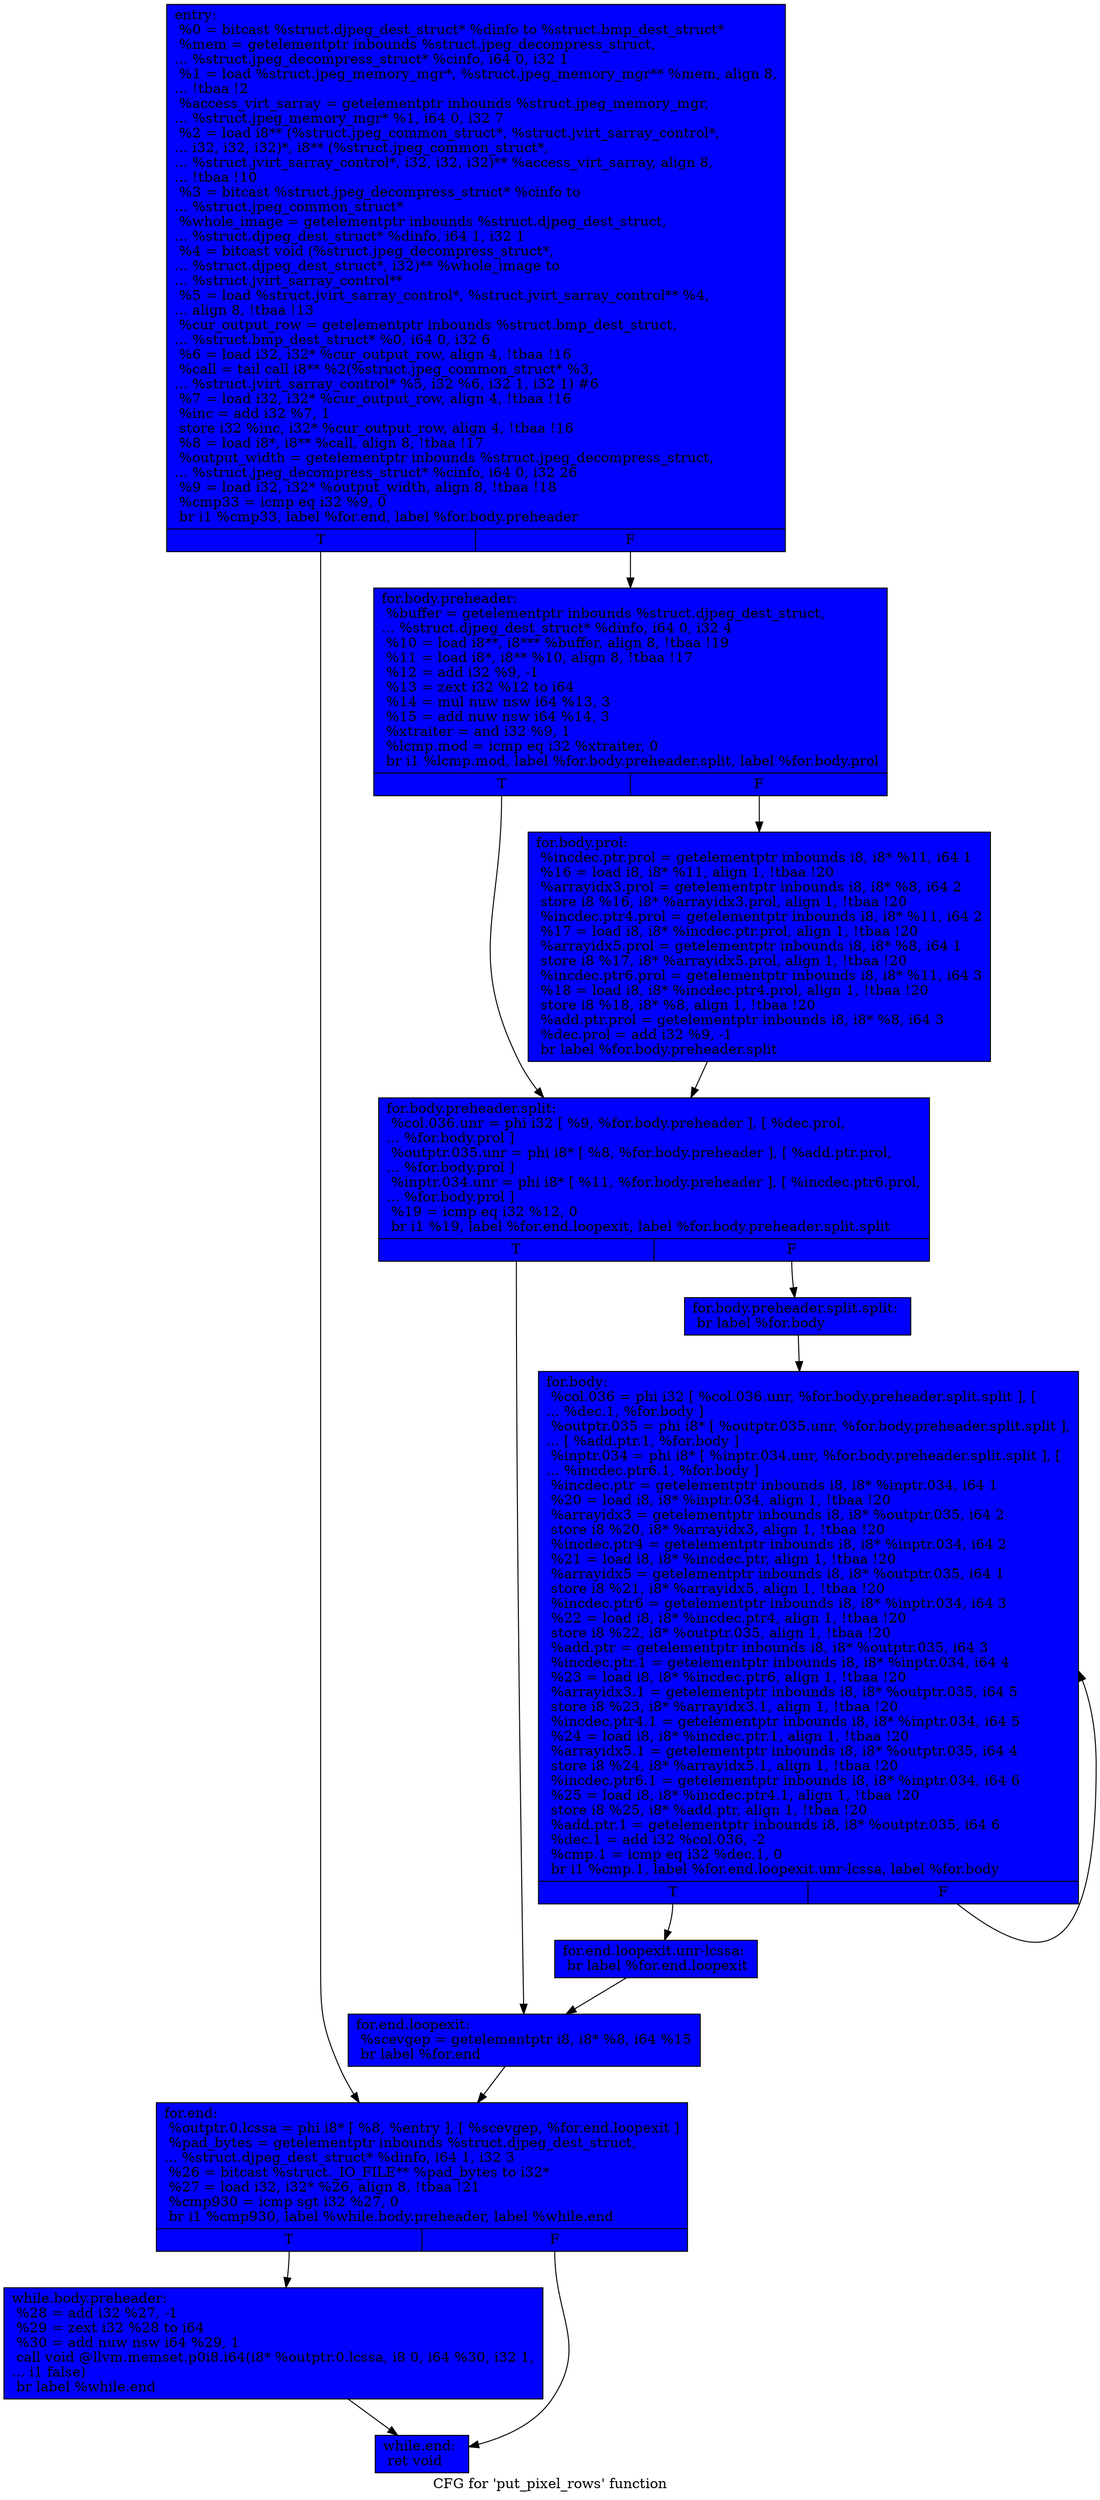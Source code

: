 digraph "CFG for 'put_pixel_rows' function" {
	label="CFG for 'put_pixel_rows' function";

	Node0x4fa1810 [shape=record, style = filled, fillcolor = blue,  style = filled, fillcolor = blue,  style = filled, fillcolor = blue,  style = filled, fillcolor = blue, label="{entry:\l  %0 = bitcast %struct.djpeg_dest_struct* %dinfo to %struct.bmp_dest_struct*\l  %mem = getelementptr inbounds %struct.jpeg_decompress_struct,\l... %struct.jpeg_decompress_struct* %cinfo, i64 0, i32 1\l  %1 = load %struct.jpeg_memory_mgr*, %struct.jpeg_memory_mgr** %mem, align 8,\l... !tbaa !2\l  %access_virt_sarray = getelementptr inbounds %struct.jpeg_memory_mgr,\l... %struct.jpeg_memory_mgr* %1, i64 0, i32 7\l  %2 = load i8** (%struct.jpeg_common_struct*, %struct.jvirt_sarray_control*,\l... i32, i32, i32)*, i8** (%struct.jpeg_common_struct*,\l... %struct.jvirt_sarray_control*, i32, i32, i32)** %access_virt_sarray, align 8,\l... !tbaa !10\l  %3 = bitcast %struct.jpeg_decompress_struct* %cinfo to\l... %struct.jpeg_common_struct*\l  %whole_image = getelementptr inbounds %struct.djpeg_dest_struct,\l... %struct.djpeg_dest_struct* %dinfo, i64 1, i32 1\l  %4 = bitcast void (%struct.jpeg_decompress_struct*,\l... %struct.djpeg_dest_struct*, i32)** %whole_image to\l... %struct.jvirt_sarray_control**\l  %5 = load %struct.jvirt_sarray_control*, %struct.jvirt_sarray_control** %4,\l... align 8, !tbaa !13\l  %cur_output_row = getelementptr inbounds %struct.bmp_dest_struct,\l... %struct.bmp_dest_struct* %0, i64 0, i32 6\l  %6 = load i32, i32* %cur_output_row, align 4, !tbaa !16\l  %call = tail call i8** %2(%struct.jpeg_common_struct* %3,\l... %struct.jvirt_sarray_control* %5, i32 %6, i32 1, i32 1) #6\l  %7 = load i32, i32* %cur_output_row, align 4, !tbaa !16\l  %inc = add i32 %7, 1\l  store i32 %inc, i32* %cur_output_row, align 4, !tbaa !16\l  %8 = load i8*, i8** %call, align 8, !tbaa !17\l  %output_width = getelementptr inbounds %struct.jpeg_decompress_struct,\l... %struct.jpeg_decompress_struct* %cinfo, i64 0, i32 26\l  %9 = load i32, i32* %output_width, align 8, !tbaa !18\l  %cmp33 = icmp eq i32 %9, 0\l  br i1 %cmp33, label %for.end, label %for.body.preheader\l|{<s0>T|<s1>F}}"];
	Node0x4fa1810:s0 -> Node0x4fbe6a0;
	Node0x4fa1810:s1 -> Node0x4fa17a0;
	Node0x4fa17a0 [shape=record, style = filled, fillcolor = blue,  style = filled, fillcolor = blue, label="{for.body.preheader:                               \l  %buffer = getelementptr inbounds %struct.djpeg_dest_struct,\l... %struct.djpeg_dest_struct* %dinfo, i64 0, i32 4\l  %10 = load i8**, i8*** %buffer, align 8, !tbaa !19\l  %11 = load i8*, i8** %10, align 8, !tbaa !17\l  %12 = add i32 %9, -1\l  %13 = zext i32 %12 to i64\l  %14 = mul nuw nsw i64 %13, 3\l  %15 = add nuw nsw i64 %14, 3\l  %xtraiter = and i32 %9, 1\l  %lcmp.mod = icmp eq i32 %xtraiter, 0\l  br i1 %lcmp.mod, label %for.body.preheader.split, label %for.body.prol\l|{<s0>T|<s1>F}}"];
	Node0x4fa17a0:s0 -> Node0x4fa2d80;
	Node0x4fa17a0:s1 -> Node0x4fa2ea0;
	Node0x4fa2ea0 [shape=record, style = filled, fillcolor = blue,  style = filled, fillcolor = blue, label="{for.body.prol:                                    \l  %incdec.ptr.prol = getelementptr inbounds i8, i8* %11, i64 1\l  %16 = load i8, i8* %11, align 1, !tbaa !20\l  %arrayidx3.prol = getelementptr inbounds i8, i8* %8, i64 2\l  store i8 %16, i8* %arrayidx3.prol, align 1, !tbaa !20\l  %incdec.ptr4.prol = getelementptr inbounds i8, i8* %11, i64 2\l  %17 = load i8, i8* %incdec.ptr.prol, align 1, !tbaa !20\l  %arrayidx5.prol = getelementptr inbounds i8, i8* %8, i64 1\l  store i8 %17, i8* %arrayidx5.prol, align 1, !tbaa !20\l  %incdec.ptr6.prol = getelementptr inbounds i8, i8* %11, i64 3\l  %18 = load i8, i8* %incdec.ptr4.prol, align 1, !tbaa !20\l  store i8 %18, i8* %8, align 1, !tbaa !20\l  %add.ptr.prol = getelementptr inbounds i8, i8* %8, i64 3\l  %dec.prol = add i32 %9, -1\l  br label %for.body.preheader.split\l}"];
	Node0x4fa2ea0 -> Node0x4fa2d80;
	Node0x4fa2d80 [shape=record, style = filled, fillcolor = blue,  style = filled, fillcolor = blue, label="{for.body.preheader.split:                         \l  %col.036.unr = phi i32 [ %9, %for.body.preheader ], [ %dec.prol,\l... %for.body.prol ]\l  %outptr.035.unr = phi i8* [ %8, %for.body.preheader ], [ %add.ptr.prol,\l... %for.body.prol ]\l  %inptr.034.unr = phi i8* [ %11, %for.body.preheader ], [ %incdec.ptr6.prol,\l... %for.body.prol ]\l  %19 = icmp eq i32 %12, 0\l  br i1 %19, label %for.end.loopexit, label %for.body.preheader.split.split\l|{<s0>T|<s1>F}}"];
	Node0x4fa2d80:s0 -> Node0x4fa4880;
	Node0x4fa2d80:s1 -> Node0x4fa4980;
	Node0x4fa4980 [shape=record, style = filled, fillcolor = blue,  style = filled, fillcolor = blue, label="{for.body.preheader.split.split:                   \l  br label %for.body\l}"];
	Node0x4fa4980 -> Node0x4fa4b30;
	Node0x4fa4b30 [shape=record, style = filled, fillcolor = blue,  style = filled, fillcolor = blue,  style = filled, fillcolor = blue, label="{for.body:                                         \l  %col.036 = phi i32 [ %col.036.unr, %for.body.preheader.split.split ], [\l... %dec.1, %for.body ]\l  %outptr.035 = phi i8* [ %outptr.035.unr, %for.body.preheader.split.split ],\l... [ %add.ptr.1, %for.body ]\l  %inptr.034 = phi i8* [ %inptr.034.unr, %for.body.preheader.split.split ], [\l... %incdec.ptr6.1, %for.body ]\l  %incdec.ptr = getelementptr inbounds i8, i8* %inptr.034, i64 1\l  %20 = load i8, i8* %inptr.034, align 1, !tbaa !20\l  %arrayidx3 = getelementptr inbounds i8, i8* %outptr.035, i64 2\l  store i8 %20, i8* %arrayidx3, align 1, !tbaa !20\l  %incdec.ptr4 = getelementptr inbounds i8, i8* %inptr.034, i64 2\l  %21 = load i8, i8* %incdec.ptr, align 1, !tbaa !20\l  %arrayidx5 = getelementptr inbounds i8, i8* %outptr.035, i64 1\l  store i8 %21, i8* %arrayidx5, align 1, !tbaa !20\l  %incdec.ptr6 = getelementptr inbounds i8, i8* %inptr.034, i64 3\l  %22 = load i8, i8* %incdec.ptr4, align 1, !tbaa !20\l  store i8 %22, i8* %outptr.035, align 1, !tbaa !20\l  %add.ptr = getelementptr inbounds i8, i8* %outptr.035, i64 3\l  %incdec.ptr.1 = getelementptr inbounds i8, i8* %inptr.034, i64 4\l  %23 = load i8, i8* %incdec.ptr6, align 1, !tbaa !20\l  %arrayidx3.1 = getelementptr inbounds i8, i8* %outptr.035, i64 5\l  store i8 %23, i8* %arrayidx3.1, align 1, !tbaa !20\l  %incdec.ptr4.1 = getelementptr inbounds i8, i8* %inptr.034, i64 5\l  %24 = load i8, i8* %incdec.ptr.1, align 1, !tbaa !20\l  %arrayidx5.1 = getelementptr inbounds i8, i8* %outptr.035, i64 4\l  store i8 %24, i8* %arrayidx5.1, align 1, !tbaa !20\l  %incdec.ptr6.1 = getelementptr inbounds i8, i8* %inptr.034, i64 6\l  %25 = load i8, i8* %incdec.ptr4.1, align 1, !tbaa !20\l  store i8 %25, i8* %add.ptr, align 1, !tbaa !20\l  %add.ptr.1 = getelementptr inbounds i8, i8* %outptr.035, i64 6\l  %dec.1 = add i32 %col.036, -2\l  %cmp.1 = icmp eq i32 %dec.1, 0\l  br i1 %cmp.1, label %for.end.loopexit.unr-lcssa, label %for.body\l|{<s0>T|<s1>F}}"];
	Node0x4fa4b30:s0 -> Node0x4fa4a10;
	Node0x4fa4b30:s1 -> Node0x4fa4b30;
	Node0x4fa4a10 [shape=record, style = filled, fillcolor = blue,  style = filled, fillcolor = blue, label="{for.end.loopexit.unr-lcssa:                       \l  br label %for.end.loopexit\l}"];
	Node0x4fa4a10 -> Node0x4fa4880;
	Node0x4fa4880 [shape=record, style = filled, fillcolor = blue,  style = filled, fillcolor = blue,  style = filled, fillcolor = blue, label="{for.end.loopexit:                                 \l  %scevgep = getelementptr i8, i8* %8, i64 %15\l  br label %for.end\l}"];
	Node0x4fa4880 -> Node0x4fbe6a0;
	Node0x4fbe6a0 [shape=record, style = filled, fillcolor = blue,  style = filled, fillcolor = blue,  style = filled, fillcolor = blue, label="{for.end:                                          \l  %outptr.0.lcssa = phi i8* [ %8, %entry ], [ %scevgep, %for.end.loopexit ]\l  %pad_bytes = getelementptr inbounds %struct.djpeg_dest_struct,\l... %struct.djpeg_dest_struct* %dinfo, i64 1, i32 3\l  %26 = bitcast %struct._IO_FILE** %pad_bytes to i32*\l  %27 = load i32, i32* %26, align 8, !tbaa !21\l  %cmp930 = icmp sgt i32 %27, 0\l  br i1 %cmp930, label %while.body.preheader, label %while.end\l|{<s0>T|<s1>F}}"];
	Node0x4fbe6a0:s0 -> Node0x4fc7390;
	Node0x4fbe6a0:s1 -> Node0x4fc7490;
	Node0x4fc7390 [shape=record, style = filled, fillcolor = blue, label="{while.body.preheader:                             \l  %28 = add i32 %27, -1\l  %29 = zext i32 %28 to i64\l  %30 = add nuw nsw i64 %29, 1\l  call void @llvm.memset.p0i8.i64(i8* %outptr.0.lcssa, i8 0, i64 %30, i32 1,\l... i1 false)\l  br label %while.end\l}"];
	Node0x4fc7390 -> Node0x4fc7490;
	Node0x4fc7490 [shape=record, style = filled, fillcolor = blue, label="{while.end:                                        \l  ret void\l}"];
}
